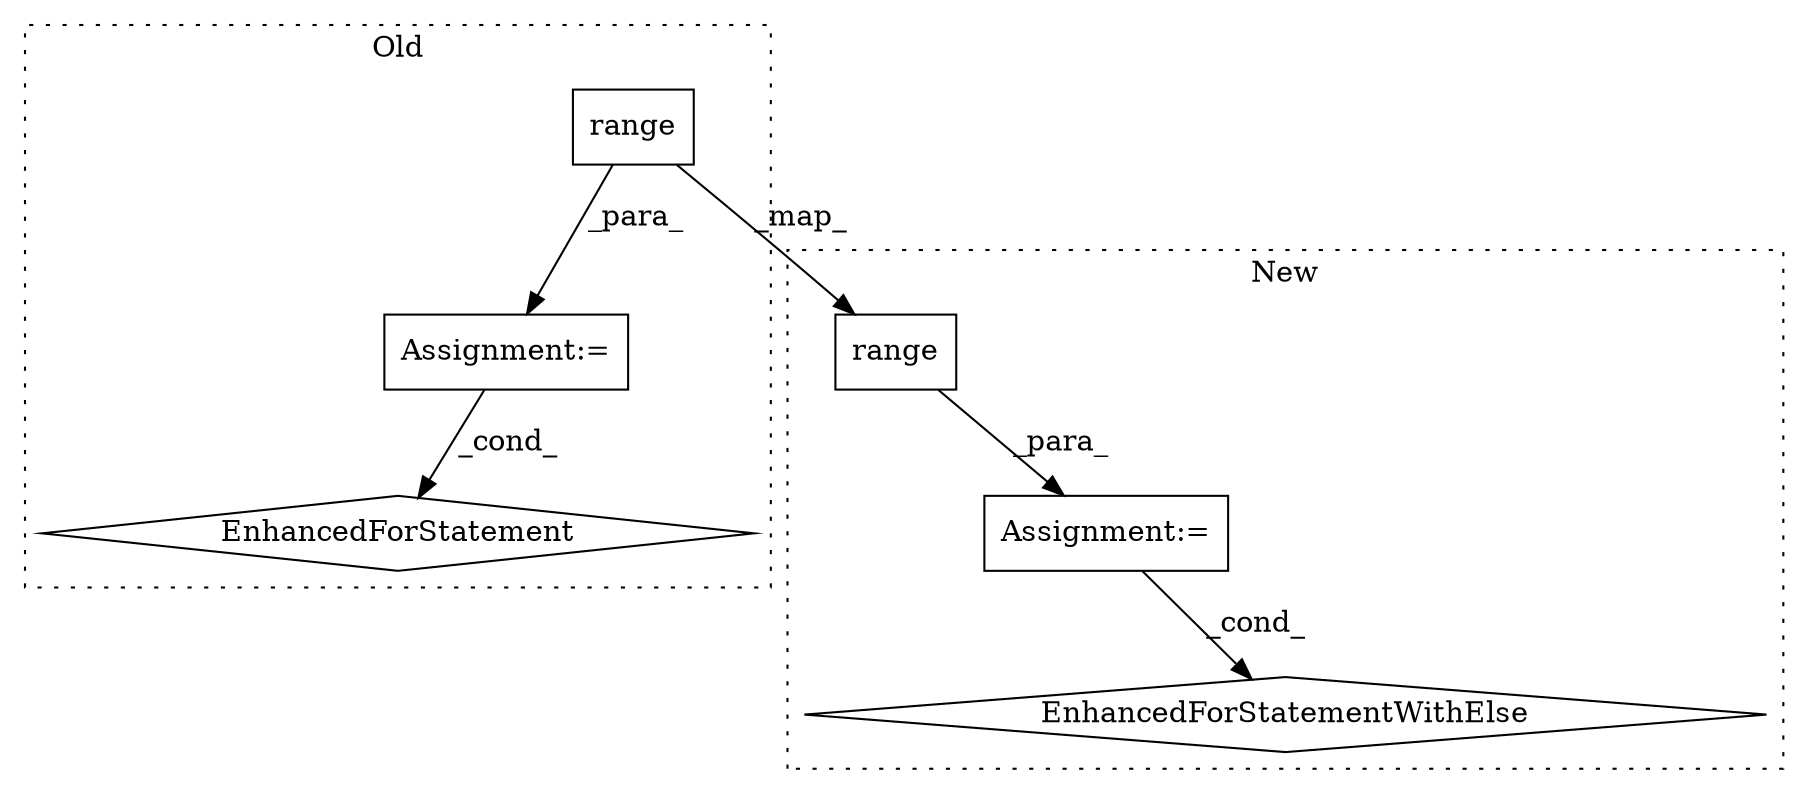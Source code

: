 digraph G {
subgraph cluster0 {
1 [label="EnhancedForStatement" a="70" s="2325,2422" l="57,2" shape="diamond"];
3 [label="Assignment:=" a="7" s="2325,2422" l="57,2" shape="box"];
5 [label="range" a="32" s="2392,2421" l="6,1" shape="box"];
label = "Old";
style="dotted";
}
subgraph cluster1 {
2 [label="EnhancedForStatementWithElse" a="115" s="2325,2426" l="57,91" shape="diamond"];
4 [label="Assignment:=" a="7" s="2325,2426" l="57,91" shape="box"];
6 [label="range" a="32" s="2392,2425" l="6,1" shape="box"];
label = "New";
style="dotted";
}
3 -> 1 [label="_cond_"];
4 -> 2 [label="_cond_"];
5 -> 3 [label="_para_"];
5 -> 6 [label="_map_"];
6 -> 4 [label="_para_"];
}
